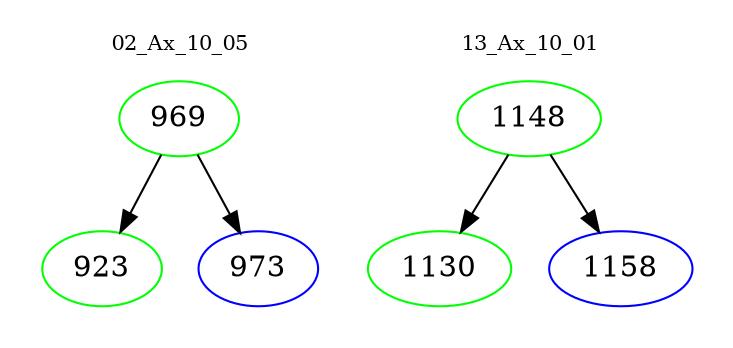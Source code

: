 digraph{
subgraph cluster_0 {
color = white
label = "02_Ax_10_05";
fontsize=10;
T0_969 [label="969", color="green"]
T0_969 -> T0_923 [color="black"]
T0_923 [label="923", color="green"]
T0_969 -> T0_973 [color="black"]
T0_973 [label="973", color="blue"]
}
subgraph cluster_1 {
color = white
label = "13_Ax_10_01";
fontsize=10;
T1_1148 [label="1148", color="green"]
T1_1148 -> T1_1130 [color="black"]
T1_1130 [label="1130", color="green"]
T1_1148 -> T1_1158 [color="black"]
T1_1158 [label="1158", color="blue"]
}
}
